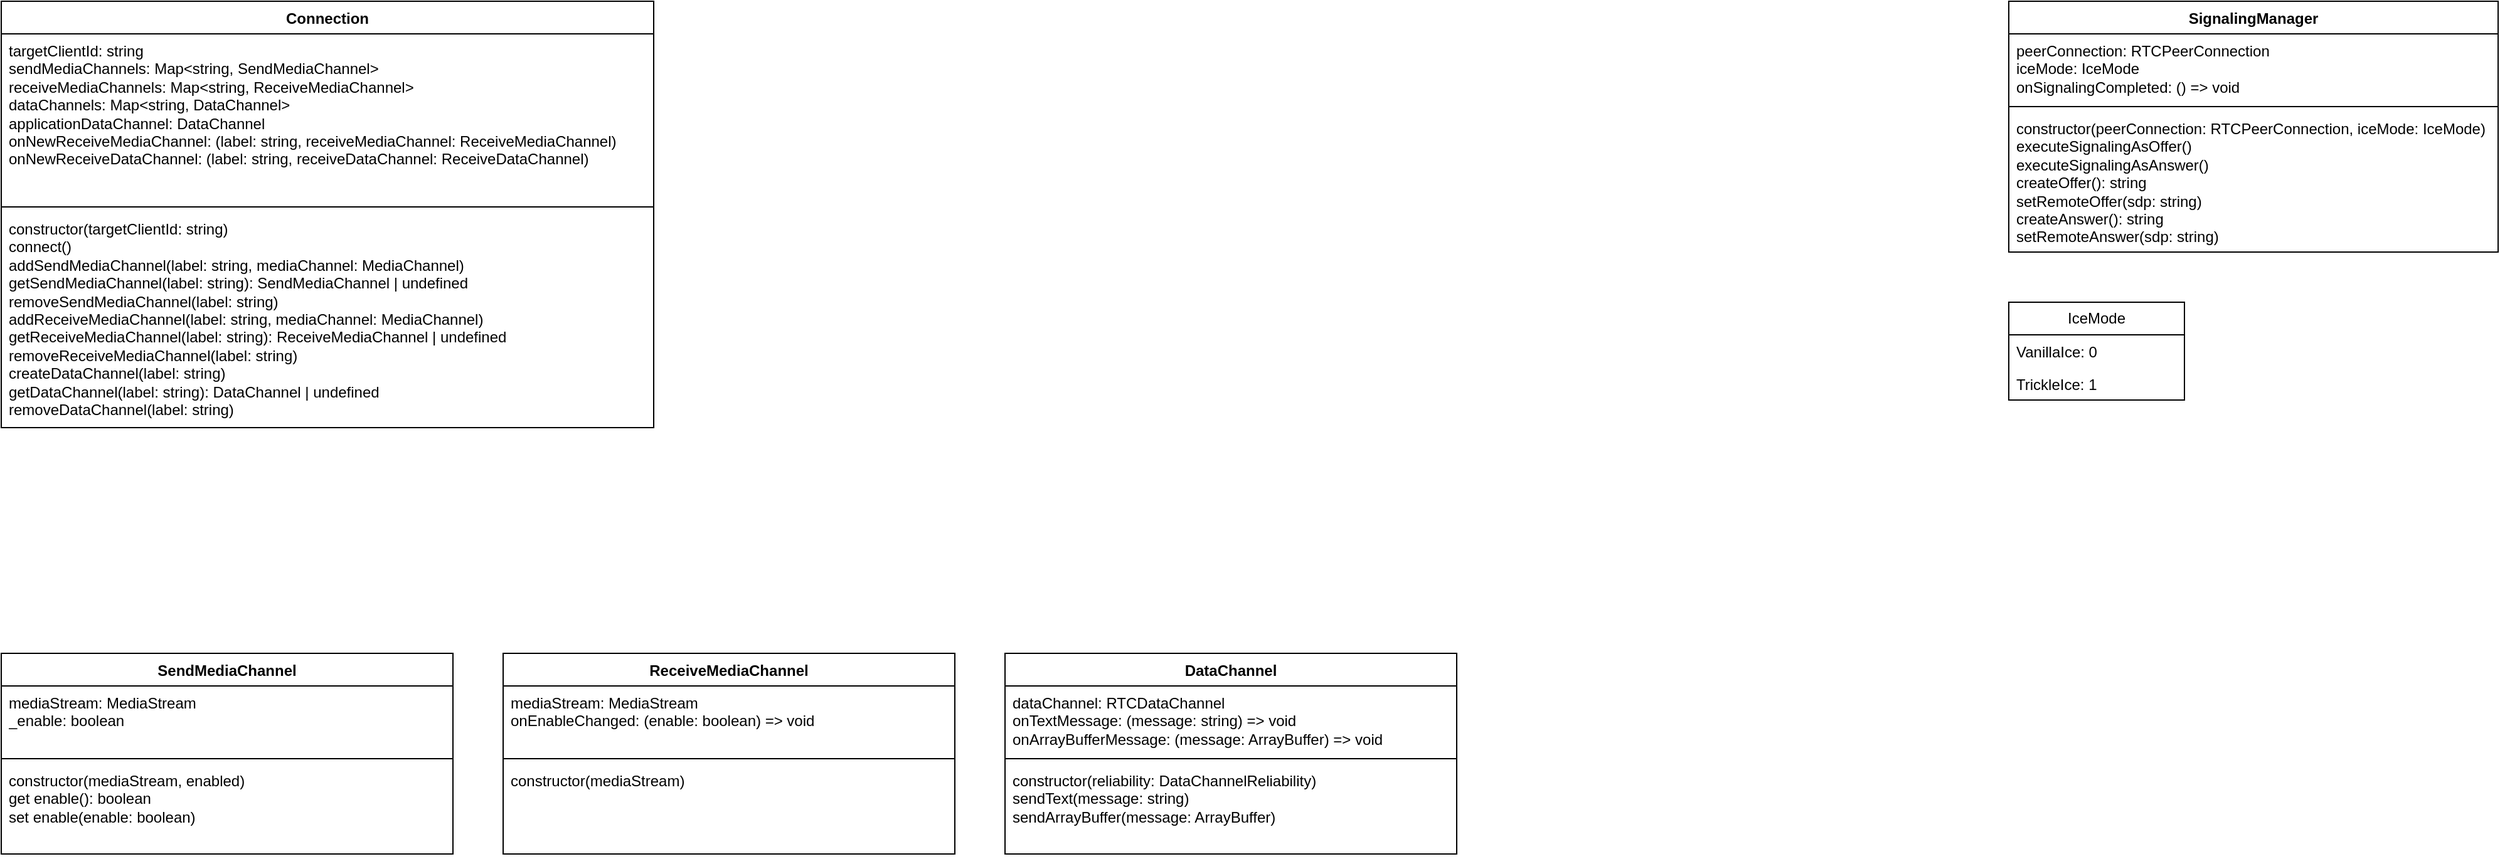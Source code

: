 <mxfile version="21.6.8" type="device">
  <diagram name="ページ1" id="Ab8RkSCEwZd9pUnP1RaC">
    <mxGraphModel dx="794" dy="1214" grid="1" gridSize="10" guides="1" tooltips="1" connect="1" arrows="1" fold="1" page="1" pageScale="1" pageWidth="827" pageHeight="1169" math="0" shadow="0">
      <root>
        <mxCell id="0" />
        <mxCell id="1" parent="0" />
        <mxCell id="Fa4Y31fhtpgDc50Y8iOu-5" value="Connection" style="swimlane;fontStyle=1;align=center;verticalAlign=top;childLayout=stackLayout;horizontal=1;startSize=26;horizontalStack=0;resizeParent=1;resizeParentMax=0;resizeLast=0;collapsible=1;marginBottom=0;whiteSpace=wrap;html=1;" parent="1" vertex="1">
          <mxGeometry x="240" y="120" width="520" height="340" as="geometry" />
        </mxCell>
        <mxCell id="Fa4Y31fhtpgDc50Y8iOu-6" value="targetClientId: string&lt;br&gt;sendMediaChannels: Map&amp;lt;string, SendMediaChannel&amp;gt;&lt;br&gt;receiveMediaChannels: Map&amp;lt;string, ReceiveMediaChannel&amp;gt;&lt;br&gt;dataChannels: Map&amp;lt;string, DataChannel&amp;gt;&lt;br&gt;applicationDataChannel: DataChannel&lt;br&gt;onNewReceiveMediaChannel: (label: string, receiveMediaChannel: ReceiveMediaChannel)&lt;br&gt;onNewReceiveDataChannel: (label: string, receiveDataChannel: ReceiveDataChannel)" style="text;strokeColor=none;fillColor=none;align=left;verticalAlign=top;spacingLeft=4;spacingRight=4;overflow=hidden;rotatable=0;points=[[0,0.5],[1,0.5]];portConstraint=eastwest;whiteSpace=wrap;html=1;" parent="Fa4Y31fhtpgDc50Y8iOu-5" vertex="1">
          <mxGeometry y="26" width="520" height="134" as="geometry" />
        </mxCell>
        <mxCell id="Fa4Y31fhtpgDc50Y8iOu-7" value="" style="line;strokeWidth=1;fillColor=none;align=left;verticalAlign=middle;spacingTop=-1;spacingLeft=3;spacingRight=3;rotatable=0;labelPosition=right;points=[];portConstraint=eastwest;strokeColor=inherit;" parent="Fa4Y31fhtpgDc50Y8iOu-5" vertex="1">
          <mxGeometry y="160" width="520" height="8" as="geometry" />
        </mxCell>
        <mxCell id="Fa4Y31fhtpgDc50Y8iOu-8" value="constructor(targetClientId: string)&lt;br&gt;connect()&lt;br&gt;addSendMediaChannel(label: string, mediaChannel: MediaChannel)&lt;br&gt;getSendMediaChannel(label: string): SendMediaChannel | undefined&lt;br&gt;removeSendMediaChannel(label: string)&lt;br&gt;addReceiveMediaChannel(label: string, mediaChannel: MediaChannel)&lt;br style=&quot;border-color: var(--border-color);&quot;&gt;getReceiveMediaChannel(label: string): ReceiveMediaChannel | undefined&lt;br style=&quot;border-color: var(--border-color);&quot;&gt;removeReceiveMediaChannel(label: string)&lt;br style=&quot;border-color: var(--border-color);&quot;&gt;createDataChannel(label: string)&lt;br&gt;getDataChannel(label: string): DataChannel | undefined&lt;br&gt;removeDataChannel(label: string)" style="text;strokeColor=none;fillColor=none;align=left;verticalAlign=top;spacingLeft=4;spacingRight=4;overflow=hidden;rotatable=0;points=[[0,0.5],[1,0.5]];portConstraint=eastwest;whiteSpace=wrap;html=1;" parent="Fa4Y31fhtpgDc50Y8iOu-5" vertex="1">
          <mxGeometry y="168" width="520" height="172" as="geometry" />
        </mxCell>
        <mxCell id="Fa4Y31fhtpgDc50Y8iOu-9" value="SendMediaChannel" style="swimlane;fontStyle=1;align=center;verticalAlign=top;childLayout=stackLayout;horizontal=1;startSize=26;horizontalStack=0;resizeParent=1;resizeParentMax=0;resizeLast=0;collapsible=1;marginBottom=0;whiteSpace=wrap;html=1;" parent="1" vertex="1">
          <mxGeometry x="240" y="640" width="360" height="160" as="geometry" />
        </mxCell>
        <mxCell id="Fa4Y31fhtpgDc50Y8iOu-10" value="mediaStream: MediaStream&lt;br&gt;_enable: boolean" style="text;strokeColor=none;fillColor=none;align=left;verticalAlign=top;spacingLeft=4;spacingRight=4;overflow=hidden;rotatable=0;points=[[0,0.5],[1,0.5]];portConstraint=eastwest;whiteSpace=wrap;html=1;" parent="Fa4Y31fhtpgDc50Y8iOu-9" vertex="1">
          <mxGeometry y="26" width="360" height="54" as="geometry" />
        </mxCell>
        <mxCell id="Fa4Y31fhtpgDc50Y8iOu-11" value="" style="line;strokeWidth=1;fillColor=none;align=left;verticalAlign=middle;spacingTop=-1;spacingLeft=3;spacingRight=3;rotatable=0;labelPosition=right;points=[];portConstraint=eastwest;strokeColor=inherit;" parent="Fa4Y31fhtpgDc50Y8iOu-9" vertex="1">
          <mxGeometry y="80" width="360" height="8" as="geometry" />
        </mxCell>
        <mxCell id="Fa4Y31fhtpgDc50Y8iOu-12" value="constructor(mediaStream, enabled)&lt;br&gt;get enable(): boolean&lt;br&gt;set enable(enable: boolean)" style="text;strokeColor=none;fillColor=none;align=left;verticalAlign=top;spacingLeft=4;spacingRight=4;overflow=hidden;rotatable=0;points=[[0,0.5],[1,0.5]];portConstraint=eastwest;whiteSpace=wrap;html=1;" parent="Fa4Y31fhtpgDc50Y8iOu-9" vertex="1">
          <mxGeometry y="88" width="360" height="72" as="geometry" />
        </mxCell>
        <mxCell id="Fa4Y31fhtpgDc50Y8iOu-13" value="DataChannel" style="swimlane;fontStyle=1;align=center;verticalAlign=top;childLayout=stackLayout;horizontal=1;startSize=26;horizontalStack=0;resizeParent=1;resizeParentMax=0;resizeLast=0;collapsible=1;marginBottom=0;whiteSpace=wrap;html=1;" parent="1" vertex="1">
          <mxGeometry x="1040" y="640" width="360" height="160" as="geometry" />
        </mxCell>
        <mxCell id="Fa4Y31fhtpgDc50Y8iOu-14" value="dataChannel: RTCDataChannel&lt;br&gt;onTextMessage: (message: string) =&amp;gt; void&lt;br style=&quot;border-color: var(--border-color);&quot;&gt;onArrayBufferMessage: (message: ArrayBuffer) =&amp;gt; void" style="text;strokeColor=none;fillColor=none;align=left;verticalAlign=top;spacingLeft=4;spacingRight=4;overflow=hidden;rotatable=0;points=[[0,0.5],[1,0.5]];portConstraint=eastwest;whiteSpace=wrap;html=1;" parent="Fa4Y31fhtpgDc50Y8iOu-13" vertex="1">
          <mxGeometry y="26" width="360" height="54" as="geometry" />
        </mxCell>
        <mxCell id="Fa4Y31fhtpgDc50Y8iOu-15" value="" style="line;strokeWidth=1;fillColor=none;align=left;verticalAlign=middle;spacingTop=-1;spacingLeft=3;spacingRight=3;rotatable=0;labelPosition=right;points=[];portConstraint=eastwest;strokeColor=inherit;" parent="Fa4Y31fhtpgDc50Y8iOu-13" vertex="1">
          <mxGeometry y="80" width="360" height="8" as="geometry" />
        </mxCell>
        <mxCell id="Fa4Y31fhtpgDc50Y8iOu-16" value="constructor(reliability: DataChannelReliability)&lt;br&gt;sendText(message: string)&lt;br&gt;sendArrayBuffer(message: ArrayBuffer)" style="text;strokeColor=none;fillColor=none;align=left;verticalAlign=top;spacingLeft=4;spacingRight=4;overflow=hidden;rotatable=0;points=[[0,0.5],[1,0.5]];portConstraint=eastwest;whiteSpace=wrap;html=1;" parent="Fa4Y31fhtpgDc50Y8iOu-13" vertex="1">
          <mxGeometry y="88" width="360" height="72" as="geometry" />
        </mxCell>
        <mxCell id="Fa4Y31fhtpgDc50Y8iOu-17" value="ReceiveMediaChannel" style="swimlane;fontStyle=1;align=center;verticalAlign=top;childLayout=stackLayout;horizontal=1;startSize=26;horizontalStack=0;resizeParent=1;resizeParentMax=0;resizeLast=0;collapsible=1;marginBottom=0;whiteSpace=wrap;html=1;" parent="1" vertex="1">
          <mxGeometry x="640" y="640" width="360" height="160" as="geometry" />
        </mxCell>
        <mxCell id="Fa4Y31fhtpgDc50Y8iOu-18" value="mediaStream: MediaStream&lt;br&gt;onEnableChanged: (enable: boolean) =&amp;gt; void" style="text;strokeColor=none;fillColor=none;align=left;verticalAlign=top;spacingLeft=4;spacingRight=4;overflow=hidden;rotatable=0;points=[[0,0.5],[1,0.5]];portConstraint=eastwest;whiteSpace=wrap;html=1;" parent="Fa4Y31fhtpgDc50Y8iOu-17" vertex="1">
          <mxGeometry y="26" width="360" height="54" as="geometry" />
        </mxCell>
        <mxCell id="Fa4Y31fhtpgDc50Y8iOu-19" value="" style="line;strokeWidth=1;fillColor=none;align=left;verticalAlign=middle;spacingTop=-1;spacingLeft=3;spacingRight=3;rotatable=0;labelPosition=right;points=[];portConstraint=eastwest;strokeColor=inherit;" parent="Fa4Y31fhtpgDc50Y8iOu-17" vertex="1">
          <mxGeometry y="80" width="360" height="8" as="geometry" />
        </mxCell>
        <mxCell id="Fa4Y31fhtpgDc50Y8iOu-20" value="constructor(mediaStream)&lt;br&gt;" style="text;strokeColor=none;fillColor=none;align=left;verticalAlign=top;spacingLeft=4;spacingRight=4;overflow=hidden;rotatable=0;points=[[0,0.5],[1,0.5]];portConstraint=eastwest;whiteSpace=wrap;html=1;" parent="Fa4Y31fhtpgDc50Y8iOu-17" vertex="1">
          <mxGeometry y="88" width="360" height="72" as="geometry" />
        </mxCell>
        <mxCell id="BsqlhkySphJgG_ELo2x5-1" value="SignalingManager" style="swimlane;fontStyle=1;align=center;verticalAlign=top;childLayout=stackLayout;horizontal=1;startSize=26;horizontalStack=0;resizeParent=1;resizeParentMax=0;resizeLast=0;collapsible=1;marginBottom=0;whiteSpace=wrap;html=1;" parent="1" vertex="1">
          <mxGeometry x="1840" y="120" width="390" height="200" as="geometry" />
        </mxCell>
        <mxCell id="BsqlhkySphJgG_ELo2x5-2" value="peerConnection: RTCPeerConnection&lt;br&gt;iceMode: IceMode&lt;br&gt;onSignalingCompleted: () =&amp;gt; void" style="text;strokeColor=none;fillColor=none;align=left;verticalAlign=top;spacingLeft=4;spacingRight=4;overflow=hidden;rotatable=0;points=[[0,0.5],[1,0.5]];portConstraint=eastwest;whiteSpace=wrap;html=1;" parent="BsqlhkySphJgG_ELo2x5-1" vertex="1">
          <mxGeometry y="26" width="390" height="54" as="geometry" />
        </mxCell>
        <mxCell id="BsqlhkySphJgG_ELo2x5-3" value="" style="line;strokeWidth=1;fillColor=none;align=left;verticalAlign=middle;spacingTop=-1;spacingLeft=3;spacingRight=3;rotatable=0;labelPosition=right;points=[];portConstraint=eastwest;strokeColor=inherit;" parent="BsqlhkySphJgG_ELo2x5-1" vertex="1">
          <mxGeometry y="80" width="390" height="8" as="geometry" />
        </mxCell>
        <mxCell id="BsqlhkySphJgG_ELo2x5-4" value="constructor(peerConnection: RTCPeerConnection, iceMode: IceMode)&lt;br&gt;executeSignalingAsOffer()&lt;br&gt;executeSignalingAsAnswer()&lt;br&gt;createOffer(): string&lt;br&gt;setRemoteOffer(sdp: string)&lt;br&gt;createAnswer(): string&lt;br&gt;setRemoteAnswer(sdp: string)" style="text;strokeColor=none;fillColor=none;align=left;verticalAlign=top;spacingLeft=4;spacingRight=4;overflow=hidden;rotatable=0;points=[[0,0.5],[1,0.5]];portConstraint=eastwest;whiteSpace=wrap;html=1;" parent="BsqlhkySphJgG_ELo2x5-1" vertex="1">
          <mxGeometry y="88" width="390" height="112" as="geometry" />
        </mxCell>
        <mxCell id="BsqlhkySphJgG_ELo2x5-9" value="IceMode" style="swimlane;fontStyle=0;childLayout=stackLayout;horizontal=1;startSize=26;fillColor=none;horizontalStack=0;resizeParent=1;resizeParentMax=0;resizeLast=0;collapsible=1;marginBottom=0;whiteSpace=wrap;html=1;" parent="1" vertex="1">
          <mxGeometry x="1840" y="360" width="140" height="78" as="geometry" />
        </mxCell>
        <mxCell id="BsqlhkySphJgG_ELo2x5-10" value="VanillaIce: 0" style="text;strokeColor=none;fillColor=none;align=left;verticalAlign=top;spacingLeft=4;spacingRight=4;overflow=hidden;rotatable=0;points=[[0,0.5],[1,0.5]];portConstraint=eastwest;whiteSpace=wrap;html=1;" parent="BsqlhkySphJgG_ELo2x5-9" vertex="1">
          <mxGeometry y="26" width="140" height="26" as="geometry" />
        </mxCell>
        <mxCell id="BsqlhkySphJgG_ELo2x5-11" value="TrickleIce: 1" style="text;strokeColor=none;fillColor=none;align=left;verticalAlign=top;spacingLeft=4;spacingRight=4;overflow=hidden;rotatable=0;points=[[0,0.5],[1,0.5]];portConstraint=eastwest;whiteSpace=wrap;html=1;" parent="BsqlhkySphJgG_ELo2x5-9" vertex="1">
          <mxGeometry y="52" width="140" height="26" as="geometry" />
        </mxCell>
      </root>
    </mxGraphModel>
  </diagram>
</mxfile>
